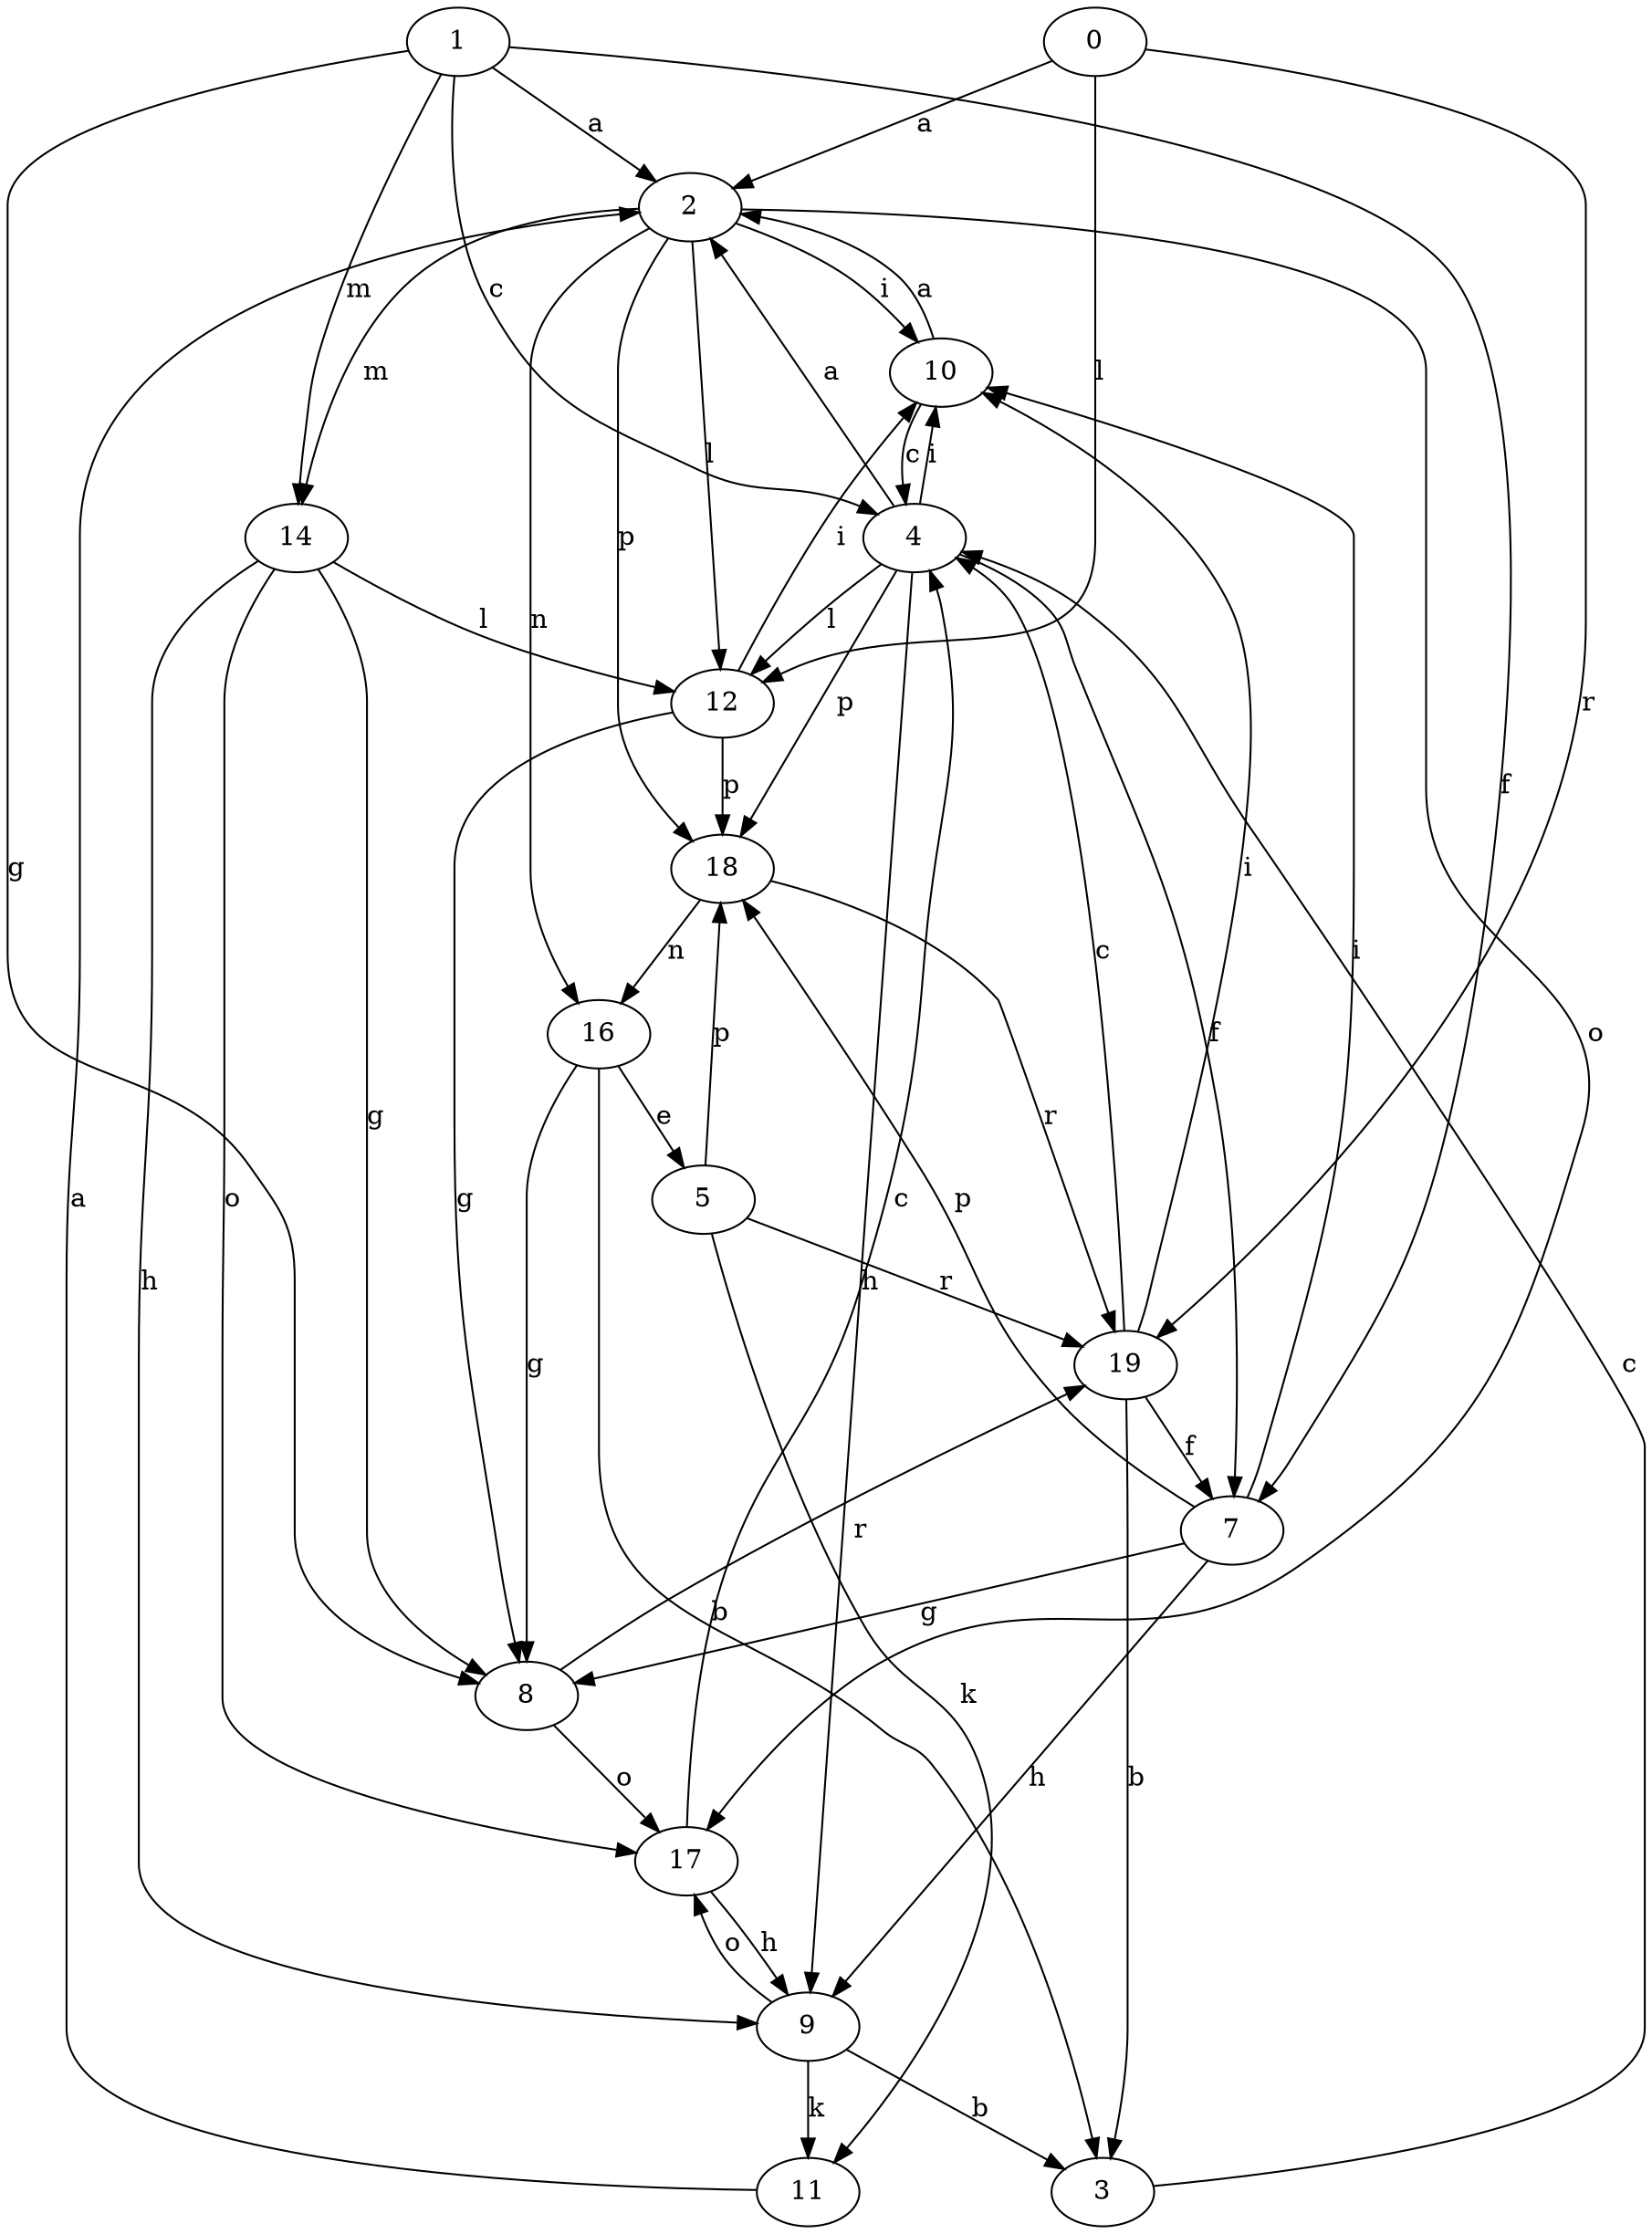 strict digraph  {
2;
3;
4;
5;
7;
8;
0;
9;
10;
11;
1;
12;
14;
16;
17;
18;
19;
2 -> 10  [label=i];
2 -> 12  [label=l];
2 -> 14  [label=m];
2 -> 16  [label=n];
2 -> 17  [label=o];
2 -> 18  [label=p];
3 -> 4  [label=c];
4 -> 2  [label=a];
4 -> 7  [label=f];
4 -> 9  [label=h];
4 -> 10  [label=i];
4 -> 12  [label=l];
4 -> 18  [label=p];
5 -> 11  [label=k];
5 -> 18  [label=p];
5 -> 19  [label=r];
7 -> 8  [label=g];
7 -> 9  [label=h];
7 -> 10  [label=i];
7 -> 18  [label=p];
8 -> 17  [label=o];
8 -> 19  [label=r];
0 -> 2  [label=a];
0 -> 12  [label=l];
0 -> 19  [label=r];
9 -> 3  [label=b];
9 -> 11  [label=k];
9 -> 17  [label=o];
10 -> 2  [label=a];
10 -> 4  [label=c];
11 -> 2  [label=a];
1 -> 2  [label=a];
1 -> 4  [label=c];
1 -> 7  [label=f];
1 -> 8  [label=g];
1 -> 14  [label=m];
12 -> 8  [label=g];
12 -> 10  [label=i];
12 -> 18  [label=p];
14 -> 8  [label=g];
14 -> 9  [label=h];
14 -> 12  [label=l];
14 -> 17  [label=o];
16 -> 3  [label=b];
16 -> 5  [label=e];
16 -> 8  [label=g];
17 -> 4  [label=c];
17 -> 9  [label=h];
18 -> 16  [label=n];
18 -> 19  [label=r];
19 -> 3  [label=b];
19 -> 4  [label=c];
19 -> 7  [label=f];
19 -> 10  [label=i];
}
